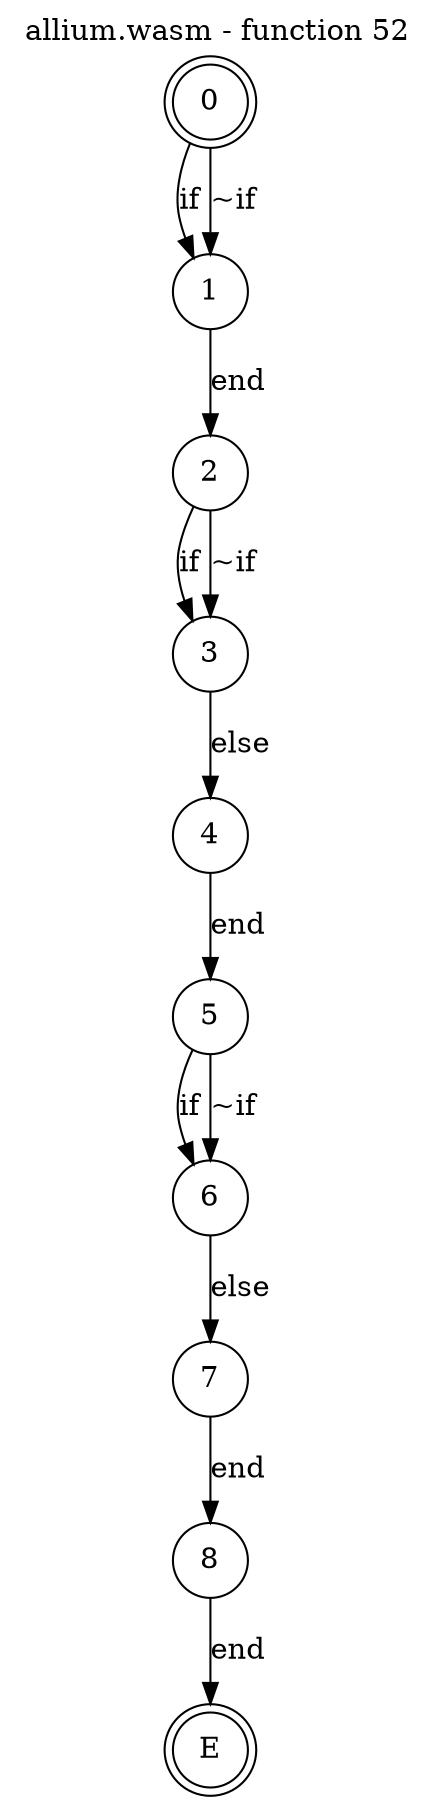 digraph finite_state_machine {
    label = "allium.wasm - function 52"
    labelloc =  t
    labelfontsize = 16
    labelfontcolor = black
    labelfontname = "Helvetica"
    node [shape = doublecircle]; 0 E ;
    node [shape = circle];
    0 -> 1[label="if"];
    0 -> 1[label="~if"];
    1 -> 2[label="end"];
    2 -> 3[label="if"];
    2 -> 3[label="~if"];
    3 -> 4[label="else"];
    4 -> 5[label="end"];
    5 -> 6[label="if"];
    5 -> 6[label="~if"];
    6 -> 7[label="else"];
    7 -> 8[label="end"];
    8 -> E[label="end"];
}
